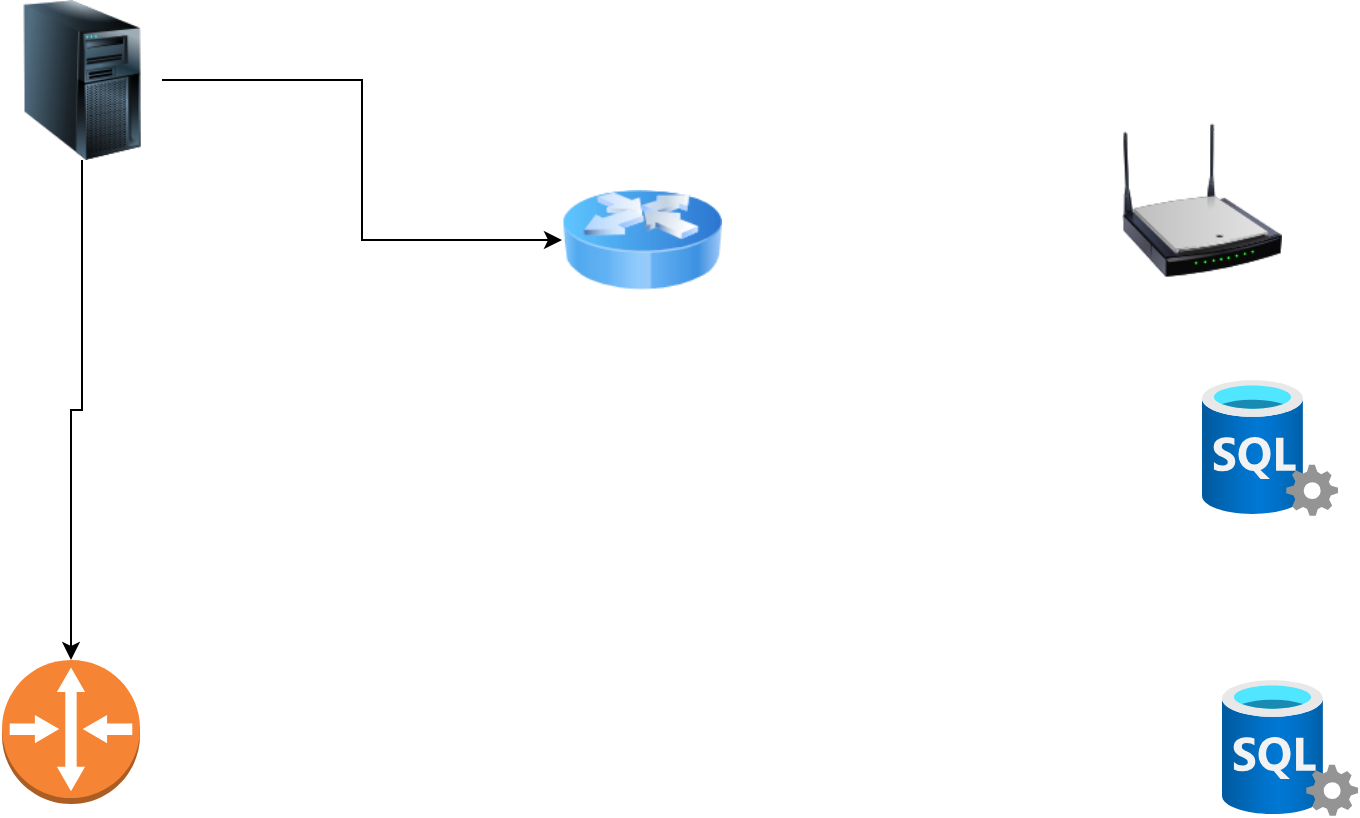 <mxfile version="24.4.9" type="github">
  <diagram name="Page-1" id="jZk91KGq8QkyCAppdN_9">
    <mxGraphModel dx="1434" dy="746" grid="1" gridSize="10" guides="1" tooltips="1" connect="1" arrows="1" fold="1" page="1" pageScale="1" pageWidth="850" pageHeight="1100" math="0" shadow="0">
      <root>
        <mxCell id="0" />
        <mxCell id="1" parent="0" />
        <mxCell id="aeaBADUBRxlJ6GS4MZa5-1" value="" style="image;html=1;image=img/lib/clip_art/networking/Wireless_Router_N_128x128.png" vertex="1" parent="1">
          <mxGeometry x="640" y="110" width="80" height="80" as="geometry" />
        </mxCell>
        <mxCell id="aeaBADUBRxlJ6GS4MZa5-2" value="" style="image;html=1;image=img/lib/clip_art/networking/Router_Icon_128x128.png" vertex="1" parent="1">
          <mxGeometry x="360" y="130" width="80" height="80" as="geometry" />
        </mxCell>
        <mxCell id="aeaBADUBRxlJ6GS4MZa5-3" value="" style="outlineConnect=0;dashed=0;verticalLabelPosition=bottom;verticalAlign=top;align=center;html=1;shape=mxgraph.aws3.router;fillColor=#F58534;gradientColor=none;" vertex="1" parent="1">
          <mxGeometry x="80" y="380" width="69" height="72" as="geometry" />
        </mxCell>
        <mxCell id="aeaBADUBRxlJ6GS4MZa5-4" value="" style="image;aspect=fixed;html=1;points=[];align=center;fontSize=12;image=img/lib/azure2/databases/SQL_Server.svg;" vertex="1" parent="1">
          <mxGeometry x="690" y="390" width="68" height="68" as="geometry" />
        </mxCell>
        <mxCell id="aeaBADUBRxlJ6GS4MZa5-5" value="" style="image;aspect=fixed;html=1;points=[];align=center;fontSize=12;image=img/lib/azure2/databases/SQL_Server.svg;" vertex="1" parent="1">
          <mxGeometry x="680" y="240" width="68" height="68" as="geometry" />
        </mxCell>
        <mxCell id="aeaBADUBRxlJ6GS4MZa5-7" style="edgeStyle=orthogonalEdgeStyle;rounded=0;orthogonalLoop=1;jettySize=auto;html=1;exitX=1;exitY=0.5;exitDx=0;exitDy=0;" edge="1" parent="1" source="aeaBADUBRxlJ6GS4MZa5-6" target="aeaBADUBRxlJ6GS4MZa5-2">
          <mxGeometry relative="1" as="geometry" />
        </mxCell>
        <mxCell id="aeaBADUBRxlJ6GS4MZa5-8" style="edgeStyle=orthogonalEdgeStyle;rounded=0;orthogonalLoop=1;jettySize=auto;html=1;exitX=0.5;exitY=1;exitDx=0;exitDy=0;" edge="1" parent="1" source="aeaBADUBRxlJ6GS4MZa5-6" target="aeaBADUBRxlJ6GS4MZa5-3">
          <mxGeometry relative="1" as="geometry" />
        </mxCell>
        <mxCell id="aeaBADUBRxlJ6GS4MZa5-6" value="" style="image;html=1;image=img/lib/clip_art/computers/Server_Tower_128x128.png" vertex="1" parent="1">
          <mxGeometry x="80" y="50" width="80" height="80" as="geometry" />
        </mxCell>
      </root>
    </mxGraphModel>
  </diagram>
</mxfile>

